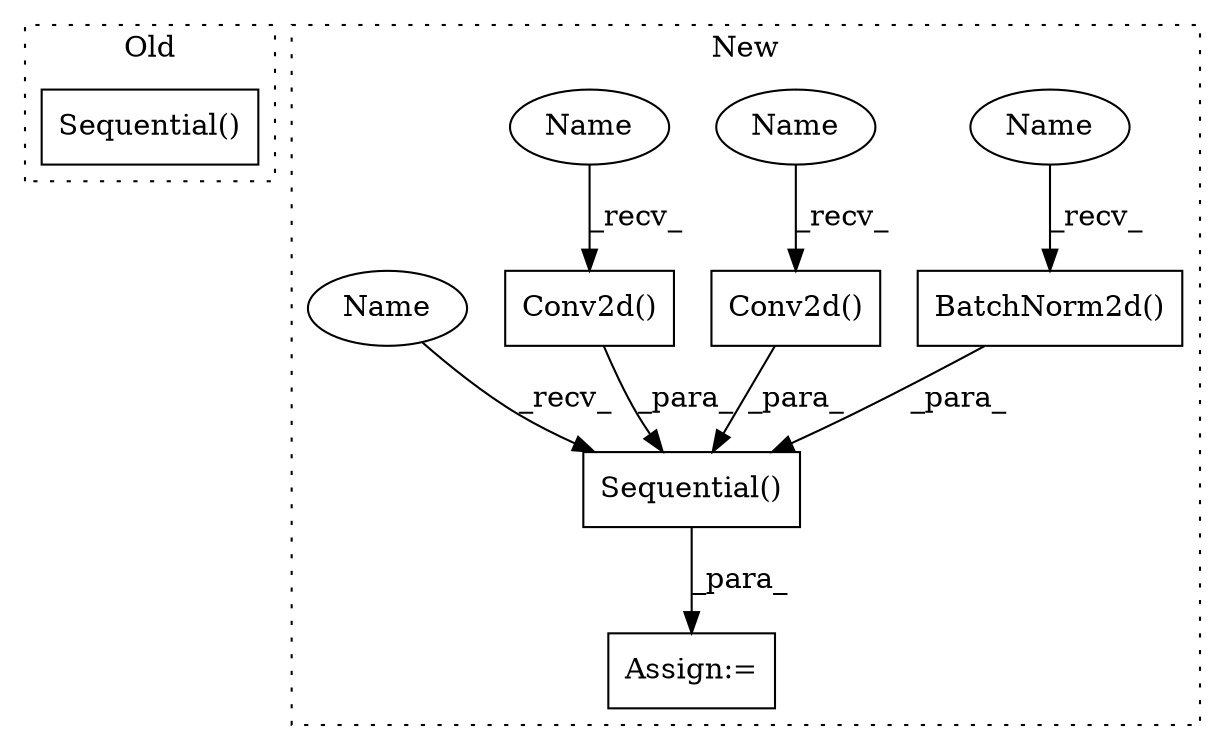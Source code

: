 digraph G {
subgraph cluster0 {
1 [label="Sequential()" a="75" s="6962,6977" l="14,6" shape="box"];
label = "Old";
style="dotted";
}
subgraph cluster1 {
2 [label="Conv2d()" a="75" s="2676,2694" l="10,49" shape="box"];
3 [label="Sequential()" a="75" s="1019,2836" l="47,10" shape="box"];
4 [label="Conv2d()" a="75" s="1066,1081" l="10,49" shape="box"];
5 [label="BatchNorm2d()" a="75" s="1650,1668" l="15,1" shape="box"];
6 [label="Assign:=" a="68" s="1016" l="3" shape="box"];
7 [label="Name" a="87" s="1650" l="2" shape="ellipse"];
8 [label="Name" a="87" s="1066" l="2" shape="ellipse"];
9 [label="Name" a="87" s="2676" l="2" shape="ellipse"];
10 [label="Name" a="87" s="1019" l="2" shape="ellipse"];
label = "New";
style="dotted";
}
2 -> 3 [label="_para_"];
3 -> 6 [label="_para_"];
4 -> 3 [label="_para_"];
5 -> 3 [label="_para_"];
7 -> 5 [label="_recv_"];
8 -> 4 [label="_recv_"];
9 -> 2 [label="_recv_"];
10 -> 3 [label="_recv_"];
}